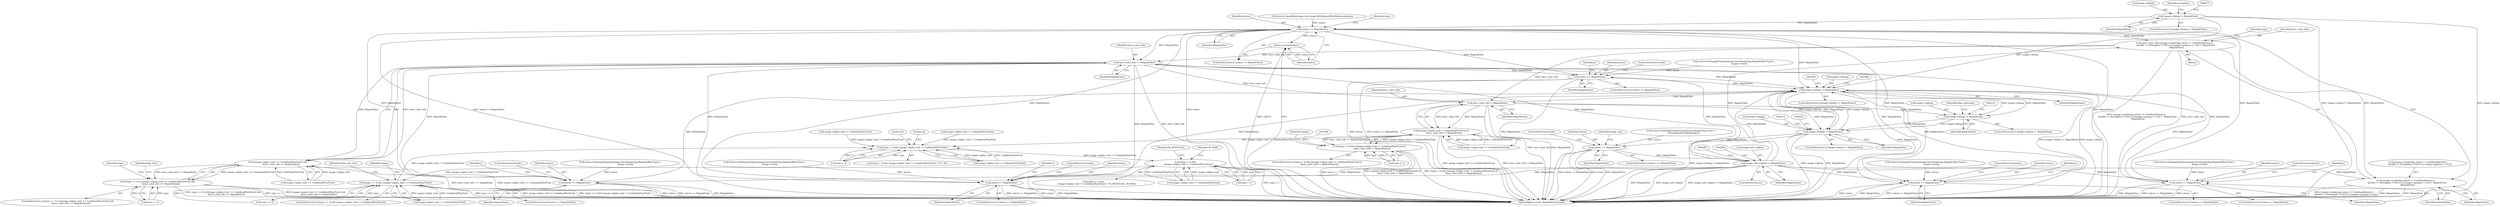 digraph "0_ImageMagick_4cc6ec8a4197d4c008577127736bf7985d632323@pointer" {
"1000171" [label="(Call,image->debug != MagickFalse)"];
"1000205" [label="(Call,status == MagickFalse)"];
"1000208" [label="(Return,return(status);)"];
"1000587" [label="(Call,have_color_info=(image->rendering_intent != UndefinedIntent) ||\n      (profile != (StringInfo *) NULL) || (image->gamma != 0.0) ?  MagickTrue :\n      MagickFalse)"];
"1000630" [label="(Call,have_color_info == MagickFalse)"];
"1000624" [label="(Call,(image->alpha_trait == UndefinedPixelTrait) &&\n          (have_color_info == MagickFalse))"];
"1000620" [label="(Call,(type == 3) || ((image->alpha_trait == UndefinedPixelTrait) &&\n          (have_color_info == MagickFalse)))"];
"1001028" [label="(Call,status == MagickFalse)"];
"1001681" [label="(Call,image->debug != MagickFalse)"];
"1001991" [label="(Call,have_color_info != MagickFalse)"];
"1001985" [label="(Call,(image->alpha_trait != UndefinedPixelTrait) ||\n        (have_color_info != MagickFalse))"];
"1000509" [label="(Call,(type > 3) && (image->alpha_trait != UndefinedPixelTrait))"];
"1000527" [label="(Call,(type > 3) &&\n          (image->alpha_trait != UndefinedPixelTrait))"];
"1000539" [label="(Call,(type == 3) && (image->alpha_trait != UndefinedPixelTrait))"];
"1001981" [label="(Call,(type > 3) && ((image->alpha_trait != UndefinedPixelTrait) ||\n        (have_color_info != MagickFalse)))"];
"1002306" [label="(Call,image->debug != MagickFalse)"];
"1002508" [label="(Call,image->debug != MagickFalse)"];
"1002558" [label="(Call,status == MagickFalse)"];
"1002562" [label="(Call,image_info->adjoin != MagickFalse)"];
"1000589" [label="(Call,(image->rendering_intent != UndefinedIntent) ||\n      (profile != (StringInfo *) NULL) || (image->gamma != 0.0) ?  MagickTrue :\n      MagickFalse)"];
"1001203" [label="(Call,status == MagickFalse)"];
"1001316" [label="(Call,status == MagickFalse)"];
"1001453" [label="(Call,status == MagickFalse)"];
"1001576" [label="(Call,status == MagickFalse)"];
"1002573" [label="(MethodReturn,static MagickBooleanType)"];
"1002307" [label="(Call,image->debug)"];
"1000211" [label="(Identifier,type)"];
"1000631" [label="(Identifier,have_color_info)"];
"1002512" [label="(Identifier,MagickFalse)"];
"1000538" [label="(ControlStructure,if ((type == 3) && (image->alpha_trait != UndefinedPixelTrait)))"];
"1000208" [label="(Return,return(status);)"];
"1001727" [label="(Call,image->alpha_trait != UndefinedPixelTrait)"];
"1001204" [label="(Identifier,status)"];
"1000608" [label="(Identifier,MagickFalse)"];
"1000630" [label="(Call,have_color_info == MagickFalse)"];
"1000527" [label="(Call,(type > 3) &&\n          (image->alpha_trait != UndefinedPixelTrait))"];
"1001203" [label="(Call,status == MagickFalse)"];
"1000611" [label="(Identifier,type)"];
"1002507" [label="(ControlStructure,if (image->debug != MagickFalse))"];
"1001335" [label="(Identifier,y)"];
"1002561" [label="(ControlStructure,break;)"];
"1001578" [label="(Identifier,MagickFalse)"];
"1000588" [label="(Identifier,have_color_info)"];
"1002310" [label="(Identifier,MagickFalse)"];
"1001452" [label="(ControlStructure,if (status == MagickFalse))"];
"1000607" [label="(Identifier,MagickTrue)"];
"1000209" [label="(Identifier,status)"];
"1002559" [label="(Identifier,status)"];
"1002306" [label="(Call,image->debug != MagickFalse)"];
"1002560" [label="(Identifier,MagickFalse)"];
"1000285" [label="(ControlStructure,do)"];
"1001981" [label="(Call,(type > 3) && ((image->alpha_trait != UndefinedPixelTrait) ||\n        (have_color_info != MagickFalse)))"];
"1002562" [label="(Call,image_info->adjoin != MagickFalse)"];
"1001576" [label="(Call,status == MagickFalse)"];
"1001472" [label="(Identifier,y)"];
"1000590" [label="(Call,(image->rendering_intent != UndefinedIntent) ||\n      (profile != (StringInfo *) NULL) || (image->gamma != 0.0))"];
"1000635" [label="(Identifier,type)"];
"1002508" [label="(Call,image->debug != MagickFalse)"];
"1001453" [label="(Call,status == MagickFalse)"];
"1002558" [label="(Call,status == MagickFalse)"];
"1002564" [label="(Identifier,image_info)"];
"1001682" [label="(Call,image->debug)"];
"1001564" [label="(Call,status=SetImageProgress(image,SaveImageTag,(MagickOffsetType) y,\n                image->rows))"];
"1001441" [label="(Call,status=SetImageProgress(image,SaveImageTag,(MagickOffsetType) y,\n                image->rows))"];
"1001316" [label="(Call,status == MagickFalse)"];
"1001191" [label="(Call,status=SetImageProgress(image,SaveImageTag,(MagickOffsetType) y,\n                image->rows))"];
"1000172" [label="(Call,image->debug)"];
"1000518" [label="(Literal,32)"];
"1001027" [label="(ControlStructure,if (status == MagickFalse))"];
"1001031" [label="(ControlStructure,break;)"];
"1000589" [label="(Call,(image->rendering_intent != UndefinedIntent) ||\n      (profile != (StringInfo *) NULL) || (image->gamma != 0.0) ?  MagickTrue :\n      MagickFalse)"];
"1001016" [label="(Call,status=SetImageProgress(image,SaveImageTag,(MagickOffsetType) y,\n                image->rows))"];
"1000206" [label="(Identifier,status)"];
"1001030" [label="(Identifier,MagickFalse)"];
"1000536" [label="(Identifier,BI_BITFIELDS)"];
"1002557" [label="(ControlStructure,if (status == MagickFalse))"];
"1000528" [label="(Call,type > 3)"];
"1002563" [label="(Call,image_info->adjoin)"];
"1001050" [label="(Identifier,y)"];
"1001317" [label="(Identifier,status)"];
"1000205" [label="(Call,status == MagickFalse)"];
"1000513" [label="(Call,image->alpha_trait != UndefinedPixelTrait)"];
"1001980" [label="(ControlStructure,if ((type > 3) && ((image->alpha_trait != UndefinedPixelTrait) ||\n        (have_color_info != MagickFalse))))"];
"1001456" [label="(ControlStructure,break;)"];
"1000197" [label="(Call,status=OpenBlob(image_info,image,WriteBinaryBlobMode,exception))"];
"1001318" [label="(Identifier,MagickFalse)"];
"1001991" [label="(Call,have_color_info != MagickFalse)"];
"1000526" [label="(Call,(type > 3) &&\n          (image->alpha_trait != UndefinedPixelTrait) ?  BI_BITFIELDS : BI_RGB)"];
"1000519" [label="(Literal,24)"];
"1001577" [label="(Identifier,status)"];
"1000286" [label="(Block,)"];
"1001455" [label="(Identifier,MagickFalse)"];
"1001685" [label="(Identifier,MagickFalse)"];
"1000537" [label="(Identifier,BI_RGB)"];
"1000550" [label="(Identifier,option)"];
"1001982" [label="(Call,type > 3)"];
"1000171" [label="(Call,image->debug != MagickFalse)"];
"1002323" [label="(Identifier,bmp_colormap)"];
"1000540" [label="(Call,type == 3)"];
"1001579" [label="(ControlStructure,break;)"];
"1001304" [label="(Call,status=SetImageProgress(image,SaveImageTag,(MagickOffsetType) y,\n                image->rows))"];
"1000539" [label="(Call,(type == 3) && (image->alpha_trait != UndefinedPixelTrait))"];
"1002305" [label="(ControlStructure,if (image->debug != MagickFalse))"];
"1001222" [label="(Identifier,y)"];
"1000187" [label="(Identifier,exception)"];
"1001575" [label="(ControlStructure,if (status == MagickFalse))"];
"1000204" [label="(ControlStructure,if (status == MagickFalse))"];
"1000624" [label="(Call,(image->alpha_trait == UndefinedPixelTrait) &&\n          (have_color_info == MagickFalse))"];
"1000543" [label="(Call,image->alpha_trait != UndefinedPixelTrait)"];
"1001993" [label="(Identifier,MagickFalse)"];
"1001319" [label="(ControlStructure,break;)"];
"1002548" [label="(Call,status=SetImageProgress(image,SaveImagesTag,scene++,\n      GetImageListLength(image)))"];
"1000175" [label="(Identifier,MagickFalse)"];
"1000170" [label="(ControlStructure,if (image->debug != MagickFalse))"];
"1001680" [label="(ControlStructure,if (image->debug != MagickFalse))"];
"1000871" [label="(Identifier,y)"];
"1000207" [label="(Identifier,MagickFalse)"];
"1000510" [label="(Call,type > 3)"];
"1001206" [label="(ControlStructure,break;)"];
"1000509" [label="(Call,(type > 3) && (image->alpha_trait != UndefinedPixelTrait))"];
"1001028" [label="(Call,status == MagickFalse)"];
"1000531" [label="(Call,image->alpha_trait != UndefinedPixelTrait)"];
"1000563" [label="(Identifier,bytes_per_line)"];
"1000619" [label="(ControlStructure,if ((type == 3) || ((image->alpha_trait == UndefinedPixelTrait) &&\n          (have_color_info == MagickFalse))))"];
"1001202" [label="(ControlStructure,if (status == MagickFalse))"];
"1001992" [label="(Identifier,have_color_info)"];
"1002509" [label="(Call,image->debug)"];
"1000620" [label="(Call,(type == 3) || ((image->alpha_trait == UndefinedPixelTrait) &&\n          (have_color_info == MagickFalse)))"];
"1001681" [label="(Call,image->debug != MagickFalse)"];
"1000587" [label="(Call,have_color_info=(image->rendering_intent != UndefinedIntent) ||\n      (profile != (StringInfo *) NULL) || (image->gamma != 0.0) ?  MagickTrue :\n      MagickFalse)"];
"1000632" [label="(Identifier,MagickFalse)"];
"1002566" [label="(Identifier,MagickFalse)"];
"1000621" [label="(Call,type == 3)"];
"1000415" [label="(Call,image->alpha_trait != UndefinedPixelTrait)"];
"1001315" [label="(ControlStructure,if (status == MagickFalse))"];
"1000647" [label="(Identifier,bmp_info)"];
"1001454" [label="(Identifier,status)"];
"1001029" [label="(Identifier,status)"];
"1000625" [label="(Call,image->alpha_trait == UndefinedPixelTrait)"];
"1002300" [label="(Identifier,image)"];
"1001205" [label="(Identifier,MagickFalse)"];
"1000508" [label="(Call,(type > 3) && (image->alpha_trait != UndefinedPixelTrait) ? 32 : 24)"];
"1001985" [label="(Call,(image->alpha_trait != UndefinedPixelTrait) ||\n        (have_color_info != MagickFalse))"];
"1001986" [label="(Call,image->alpha_trait != UndefinedPixelTrait)"];
"1000171" -> "1000170"  [label="AST: "];
"1000171" -> "1000175"  [label="CFG: "];
"1000172" -> "1000171"  [label="AST: "];
"1000175" -> "1000171"  [label="AST: "];
"1000177" -> "1000171"  [label="CFG: "];
"1000187" -> "1000171"  [label="CFG: "];
"1000171" -> "1002573"  [label="DDG: image->debug"];
"1000171" -> "1002573"  [label="DDG: image->debug != MagickFalse"];
"1000171" -> "1000205"  [label="DDG: MagickFalse"];
"1000171" -> "1001681"  [label="DDG: image->debug"];
"1000205" -> "1000204"  [label="AST: "];
"1000205" -> "1000207"  [label="CFG: "];
"1000206" -> "1000205"  [label="AST: "];
"1000207" -> "1000205"  [label="AST: "];
"1000209" -> "1000205"  [label="CFG: "];
"1000211" -> "1000205"  [label="CFG: "];
"1000205" -> "1002573"  [label="DDG: status"];
"1000205" -> "1002573"  [label="DDG: MagickFalse"];
"1000205" -> "1002573"  [label="DDG: status == MagickFalse"];
"1000197" -> "1000205"  [label="DDG: status"];
"1000205" -> "1000208"  [label="DDG: status"];
"1000205" -> "1000587"  [label="DDG: MagickFalse"];
"1000205" -> "1000589"  [label="DDG: MagickFalse"];
"1000205" -> "1000630"  [label="DDG: MagickFalse"];
"1000205" -> "1001028"  [label="DDG: MagickFalse"];
"1000205" -> "1001203"  [label="DDG: MagickFalse"];
"1000205" -> "1001316"  [label="DDG: MagickFalse"];
"1000205" -> "1001453"  [label="DDG: MagickFalse"];
"1000205" -> "1001576"  [label="DDG: MagickFalse"];
"1000205" -> "1001681"  [label="DDG: MagickFalse"];
"1000208" -> "1000204"  [label="AST: "];
"1000208" -> "1000209"  [label="CFG: "];
"1000209" -> "1000208"  [label="AST: "];
"1002573" -> "1000208"  [label="CFG: "];
"1000208" -> "1002573"  [label="DDG: <RET>"];
"1000209" -> "1000208"  [label="DDG: status"];
"1000587" -> "1000286"  [label="AST: "];
"1000587" -> "1000589"  [label="CFG: "];
"1000588" -> "1000587"  [label="AST: "];
"1000589" -> "1000587"  [label="AST: "];
"1000611" -> "1000587"  [label="CFG: "];
"1000587" -> "1002573"  [label="DDG: (image->rendering_intent != UndefinedIntent) ||\n      (profile != (StringInfo *) NULL) || (image->gamma != 0.0) ?  MagickTrue :\n      MagickFalse"];
"1000587" -> "1002573"  [label="DDG: have_color_info"];
"1002562" -> "1000587"  [label="DDG: MagickFalse"];
"1000587" -> "1000630"  [label="DDG: have_color_info"];
"1000587" -> "1001991"  [label="DDG: have_color_info"];
"1000630" -> "1000624"  [label="AST: "];
"1000630" -> "1000632"  [label="CFG: "];
"1000631" -> "1000630"  [label="AST: "];
"1000632" -> "1000630"  [label="AST: "];
"1000624" -> "1000630"  [label="CFG: "];
"1000630" -> "1002573"  [label="DDG: MagickFalse"];
"1000630" -> "1002573"  [label="DDG: have_color_info"];
"1000630" -> "1000624"  [label="DDG: have_color_info"];
"1000630" -> "1000624"  [label="DDG: MagickFalse"];
"1002562" -> "1000630"  [label="DDG: MagickFalse"];
"1000630" -> "1001028"  [label="DDG: MagickFalse"];
"1000630" -> "1001203"  [label="DDG: MagickFalse"];
"1000630" -> "1001316"  [label="DDG: MagickFalse"];
"1000630" -> "1001453"  [label="DDG: MagickFalse"];
"1000630" -> "1001576"  [label="DDG: MagickFalse"];
"1000630" -> "1001681"  [label="DDG: MagickFalse"];
"1000630" -> "1001991"  [label="DDG: have_color_info"];
"1000624" -> "1000620"  [label="AST: "];
"1000624" -> "1000625"  [label="CFG: "];
"1000625" -> "1000624"  [label="AST: "];
"1000620" -> "1000624"  [label="CFG: "];
"1000624" -> "1002573"  [label="DDG: have_color_info == MagickFalse"];
"1000624" -> "1002573"  [label="DDG: image->alpha_trait == UndefinedPixelTrait"];
"1000624" -> "1000620"  [label="DDG: image->alpha_trait == UndefinedPixelTrait"];
"1000624" -> "1000620"  [label="DDG: have_color_info == MagickFalse"];
"1000625" -> "1000624"  [label="DDG: image->alpha_trait"];
"1000625" -> "1000624"  [label="DDG: UndefinedPixelTrait"];
"1000620" -> "1000619"  [label="AST: "];
"1000620" -> "1000621"  [label="CFG: "];
"1000621" -> "1000620"  [label="AST: "];
"1000635" -> "1000620"  [label="CFG: "];
"1000647" -> "1000620"  [label="CFG: "];
"1000620" -> "1002573"  [label="DDG: type == 3"];
"1000620" -> "1002573"  [label="DDG: (image->alpha_trait == UndefinedPixelTrait) &&\n          (have_color_info == MagickFalse)"];
"1000620" -> "1002573"  [label="DDG: (type == 3) || ((image->alpha_trait == UndefinedPixelTrait) &&\n          (have_color_info == MagickFalse))"];
"1000621" -> "1000620"  [label="DDG: type"];
"1000621" -> "1000620"  [label="DDG: 3"];
"1001028" -> "1001027"  [label="AST: "];
"1001028" -> "1001030"  [label="CFG: "];
"1001029" -> "1001028"  [label="AST: "];
"1001030" -> "1001028"  [label="AST: "];
"1001031" -> "1001028"  [label="CFG: "];
"1000871" -> "1001028"  [label="CFG: "];
"1001028" -> "1002573"  [label="DDG: status == MagickFalse"];
"1001028" -> "1002573"  [label="DDG: MagickFalse"];
"1001028" -> "1002573"  [label="DDG: status"];
"1001016" -> "1001028"  [label="DDG: status"];
"1002562" -> "1001028"  [label="DDG: MagickFalse"];
"1001028" -> "1001681"  [label="DDG: MagickFalse"];
"1001681" -> "1001680"  [label="AST: "];
"1001681" -> "1001685"  [label="CFG: "];
"1001682" -> "1001681"  [label="AST: "];
"1001685" -> "1001681"  [label="AST: "];
"1001688" -> "1001681"  [label="CFG: "];
"1001825" -> "1001681"  [label="CFG: "];
"1001681" -> "1002573"  [label="DDG: image->debug"];
"1001681" -> "1002573"  [label="DDG: MagickFalse"];
"1001681" -> "1002573"  [label="DDG: image->debug != MagickFalse"];
"1002508" -> "1001681"  [label="DDG: image->debug"];
"1001203" -> "1001681"  [label="DDG: MagickFalse"];
"1001316" -> "1001681"  [label="DDG: MagickFalse"];
"1001576" -> "1001681"  [label="DDG: MagickFalse"];
"1001453" -> "1001681"  [label="DDG: MagickFalse"];
"1002562" -> "1001681"  [label="DDG: MagickFalse"];
"1001681" -> "1001991"  [label="DDG: MagickFalse"];
"1001681" -> "1002306"  [label="DDG: image->debug"];
"1001681" -> "1002306"  [label="DDG: MagickFalse"];
"1001681" -> "1002508"  [label="DDG: image->debug"];
"1001681" -> "1002508"  [label="DDG: MagickFalse"];
"1001991" -> "1001985"  [label="AST: "];
"1001991" -> "1001993"  [label="CFG: "];
"1001992" -> "1001991"  [label="AST: "];
"1001993" -> "1001991"  [label="AST: "];
"1001985" -> "1001991"  [label="CFG: "];
"1001991" -> "1002573"  [label="DDG: have_color_info"];
"1001991" -> "1002573"  [label="DDG: MagickFalse"];
"1001991" -> "1001985"  [label="DDG: have_color_info"];
"1001991" -> "1001985"  [label="DDG: MagickFalse"];
"1001991" -> "1002306"  [label="DDG: MagickFalse"];
"1001991" -> "1002508"  [label="DDG: MagickFalse"];
"1001985" -> "1001981"  [label="AST: "];
"1001985" -> "1001986"  [label="CFG: "];
"1001986" -> "1001985"  [label="AST: "];
"1001981" -> "1001985"  [label="CFG: "];
"1001985" -> "1002573"  [label="DDG: have_color_info != MagickFalse"];
"1001985" -> "1002573"  [label="DDG: image->alpha_trait != UndefinedPixelTrait"];
"1001985" -> "1000509"  [label="DDG: image->alpha_trait != UndefinedPixelTrait"];
"1001985" -> "1001981"  [label="DDG: image->alpha_trait != UndefinedPixelTrait"];
"1001985" -> "1001981"  [label="DDG: have_color_info != MagickFalse"];
"1001986" -> "1001985"  [label="DDG: image->alpha_trait"];
"1001986" -> "1001985"  [label="DDG: UndefinedPixelTrait"];
"1000509" -> "1000508"  [label="AST: "];
"1000509" -> "1000510"  [label="CFG: "];
"1000509" -> "1000513"  [label="CFG: "];
"1000510" -> "1000509"  [label="AST: "];
"1000513" -> "1000509"  [label="AST: "];
"1000518" -> "1000509"  [label="CFG: "];
"1000519" -> "1000509"  [label="CFG: "];
"1000510" -> "1000509"  [label="DDG: type"];
"1000510" -> "1000509"  [label="DDG: 3"];
"1000513" -> "1000509"  [label="DDG: image->alpha_trait"];
"1000513" -> "1000509"  [label="DDG: UndefinedPixelTrait"];
"1001727" -> "1000509"  [label="DDG: image->alpha_trait != UndefinedPixelTrait"];
"1000539" -> "1000509"  [label="DDG: image->alpha_trait != UndefinedPixelTrait"];
"1000415" -> "1000509"  [label="DDG: image->alpha_trait != UndefinedPixelTrait"];
"1000509" -> "1000527"  [label="DDG: image->alpha_trait != UndefinedPixelTrait"];
"1000527" -> "1000526"  [label="AST: "];
"1000527" -> "1000528"  [label="CFG: "];
"1000527" -> "1000531"  [label="CFG: "];
"1000528" -> "1000527"  [label="AST: "];
"1000531" -> "1000527"  [label="AST: "];
"1000536" -> "1000527"  [label="CFG: "];
"1000537" -> "1000527"  [label="CFG: "];
"1000527" -> "1002573"  [label="DDG: type > 3"];
"1000528" -> "1000527"  [label="DDG: type"];
"1000528" -> "1000527"  [label="DDG: 3"];
"1000531" -> "1000527"  [label="DDG: image->alpha_trait"];
"1000531" -> "1000527"  [label="DDG: UndefinedPixelTrait"];
"1000527" -> "1000539"  [label="DDG: image->alpha_trait != UndefinedPixelTrait"];
"1000539" -> "1000538"  [label="AST: "];
"1000539" -> "1000540"  [label="CFG: "];
"1000539" -> "1000543"  [label="CFG: "];
"1000540" -> "1000539"  [label="AST: "];
"1000543" -> "1000539"  [label="AST: "];
"1000550" -> "1000539"  [label="CFG: "];
"1000563" -> "1000539"  [label="CFG: "];
"1000539" -> "1002573"  [label="DDG: type == 3"];
"1000539" -> "1002573"  [label="DDG: image->alpha_trait != UndefinedPixelTrait"];
"1000539" -> "1002573"  [label="DDG: (type == 3) && (image->alpha_trait != UndefinedPixelTrait)"];
"1000540" -> "1000539"  [label="DDG: type"];
"1000540" -> "1000539"  [label="DDG: 3"];
"1000543" -> "1000539"  [label="DDG: image->alpha_trait"];
"1000543" -> "1000539"  [label="DDG: UndefinedPixelTrait"];
"1001981" -> "1001980"  [label="AST: "];
"1001981" -> "1001982"  [label="CFG: "];
"1001982" -> "1001981"  [label="AST: "];
"1001996" -> "1001981"  [label="CFG: "];
"1002300" -> "1001981"  [label="CFG: "];
"1001981" -> "1002573"  [label="DDG: type > 3"];
"1001981" -> "1002573"  [label="DDG: (image->alpha_trait != UndefinedPixelTrait) ||\n        (have_color_info != MagickFalse)"];
"1001981" -> "1002573"  [label="DDG: (type > 3) && ((image->alpha_trait != UndefinedPixelTrait) ||\n        (have_color_info != MagickFalse))"];
"1001982" -> "1001981"  [label="DDG: type"];
"1001982" -> "1001981"  [label="DDG: 3"];
"1002306" -> "1002305"  [label="AST: "];
"1002306" -> "1002310"  [label="CFG: "];
"1002307" -> "1002306"  [label="AST: "];
"1002310" -> "1002306"  [label="AST: "];
"1002312" -> "1002306"  [label="CFG: "];
"1002323" -> "1002306"  [label="CFG: "];
"1002306" -> "1002508"  [label="DDG: image->debug"];
"1002306" -> "1002508"  [label="DDG: MagickFalse"];
"1002508" -> "1002507"  [label="AST: "];
"1002508" -> "1002512"  [label="CFG: "];
"1002509" -> "1002508"  [label="AST: "];
"1002512" -> "1002508"  [label="AST: "];
"1002514" -> "1002508"  [label="CFG: "];
"1002523" -> "1002508"  [label="CFG: "];
"1002508" -> "1002573"  [label="DDG: image->debug != MagickFalse"];
"1002508" -> "1002573"  [label="DDG: image->debug"];
"1002508" -> "1002573"  [label="DDG: MagickFalse"];
"1002508" -> "1002558"  [label="DDG: MagickFalse"];
"1002558" -> "1002557"  [label="AST: "];
"1002558" -> "1002560"  [label="CFG: "];
"1002559" -> "1002558"  [label="AST: "];
"1002560" -> "1002558"  [label="AST: "];
"1002564" -> "1002558"  [label="CFG: "];
"1002561" -> "1002558"  [label="CFG: "];
"1002558" -> "1002573"  [label="DDG: status == MagickFalse"];
"1002558" -> "1002573"  [label="DDG: status"];
"1002558" -> "1002573"  [label="DDG: MagickFalse"];
"1002548" -> "1002558"  [label="DDG: status"];
"1002558" -> "1002562"  [label="DDG: MagickFalse"];
"1002562" -> "1000285"  [label="AST: "];
"1002562" -> "1002566"  [label="CFG: "];
"1002563" -> "1002562"  [label="AST: "];
"1002566" -> "1002562"  [label="AST: "];
"1000288" -> "1002562"  [label="CFG: "];
"1002568" -> "1002562"  [label="CFG: "];
"1002562" -> "1002573"  [label="DDG: MagickFalse"];
"1002562" -> "1002573"  [label="DDG: image_info->adjoin"];
"1002562" -> "1002573"  [label="DDG: image_info->adjoin != MagickFalse"];
"1002562" -> "1000589"  [label="DDG: MagickFalse"];
"1002562" -> "1001203"  [label="DDG: MagickFalse"];
"1002562" -> "1001316"  [label="DDG: MagickFalse"];
"1002562" -> "1001453"  [label="DDG: MagickFalse"];
"1002562" -> "1001576"  [label="DDG: MagickFalse"];
"1000589" -> "1000607"  [label="CFG: "];
"1000589" -> "1000608"  [label="CFG: "];
"1000590" -> "1000589"  [label="AST: "];
"1000607" -> "1000589"  [label="AST: "];
"1000608" -> "1000589"  [label="AST: "];
"1000589" -> "1002573"  [label="DDG: MagickTrue"];
"1000589" -> "1002573"  [label="DDG: (image->rendering_intent != UndefinedIntent) ||\n      (profile != (StringInfo *) NULL) || (image->gamma != 0.0)"];
"1000589" -> "1002573"  [label="DDG: MagickFalse"];
"1001203" -> "1001202"  [label="AST: "];
"1001203" -> "1001205"  [label="CFG: "];
"1001204" -> "1001203"  [label="AST: "];
"1001205" -> "1001203"  [label="AST: "];
"1001206" -> "1001203"  [label="CFG: "];
"1001050" -> "1001203"  [label="CFG: "];
"1001203" -> "1002573"  [label="DDG: MagickFalse"];
"1001203" -> "1002573"  [label="DDG: status"];
"1001203" -> "1002573"  [label="DDG: status == MagickFalse"];
"1001191" -> "1001203"  [label="DDG: status"];
"1001316" -> "1001315"  [label="AST: "];
"1001316" -> "1001318"  [label="CFG: "];
"1001317" -> "1001316"  [label="AST: "];
"1001318" -> "1001316"  [label="AST: "];
"1001319" -> "1001316"  [label="CFG: "];
"1001222" -> "1001316"  [label="CFG: "];
"1001316" -> "1002573"  [label="DDG: MagickFalse"];
"1001316" -> "1002573"  [label="DDG: status == MagickFalse"];
"1001316" -> "1002573"  [label="DDG: status"];
"1001304" -> "1001316"  [label="DDG: status"];
"1001453" -> "1001452"  [label="AST: "];
"1001453" -> "1001455"  [label="CFG: "];
"1001454" -> "1001453"  [label="AST: "];
"1001455" -> "1001453"  [label="AST: "];
"1001456" -> "1001453"  [label="CFG: "];
"1001335" -> "1001453"  [label="CFG: "];
"1001453" -> "1002573"  [label="DDG: MagickFalse"];
"1001453" -> "1002573"  [label="DDG: status == MagickFalse"];
"1001453" -> "1002573"  [label="DDG: status"];
"1001441" -> "1001453"  [label="DDG: status"];
"1001576" -> "1001575"  [label="AST: "];
"1001576" -> "1001578"  [label="CFG: "];
"1001577" -> "1001576"  [label="AST: "];
"1001578" -> "1001576"  [label="AST: "];
"1001579" -> "1001576"  [label="CFG: "];
"1001472" -> "1001576"  [label="CFG: "];
"1001576" -> "1002573"  [label="DDG: MagickFalse"];
"1001576" -> "1002573"  [label="DDG: status == MagickFalse"];
"1001576" -> "1002573"  [label="DDG: status"];
"1001564" -> "1001576"  [label="DDG: status"];
}
